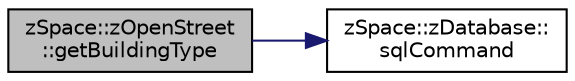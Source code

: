 digraph "zSpace::zOpenStreet::getBuildingType"
{
 // LATEX_PDF_SIZE
  edge [fontname="Helvetica",fontsize="10",labelfontname="Helvetica",labelfontsize="10"];
  node [fontname="Helvetica",fontsize="10",shape=record];
  rankdir="LR";
  Node66 [label="zSpace::zOpenStreet\l::getBuildingType",height=0.2,width=0.4,color="black", fillcolor="grey75", style="filled", fontcolor="black",tooltip="This method gets the street type from the OSM data for the given wayId if it corresponds to a street."];
  Node66 -> Node67 [color="midnightblue",fontsize="10",style="solid",fontname="Helvetica"];
  Node67 [label="zSpace::zDatabase::\lsqlCommand",height=0.2,width=0.4,color="black", fillcolor="white", style="filled",URL="$classz_space_1_1z_database.html#a4d5d00809e93cd250637d53432d2513e",tooltip="This method queries the database with the command given by the input SQL statement."];
}
